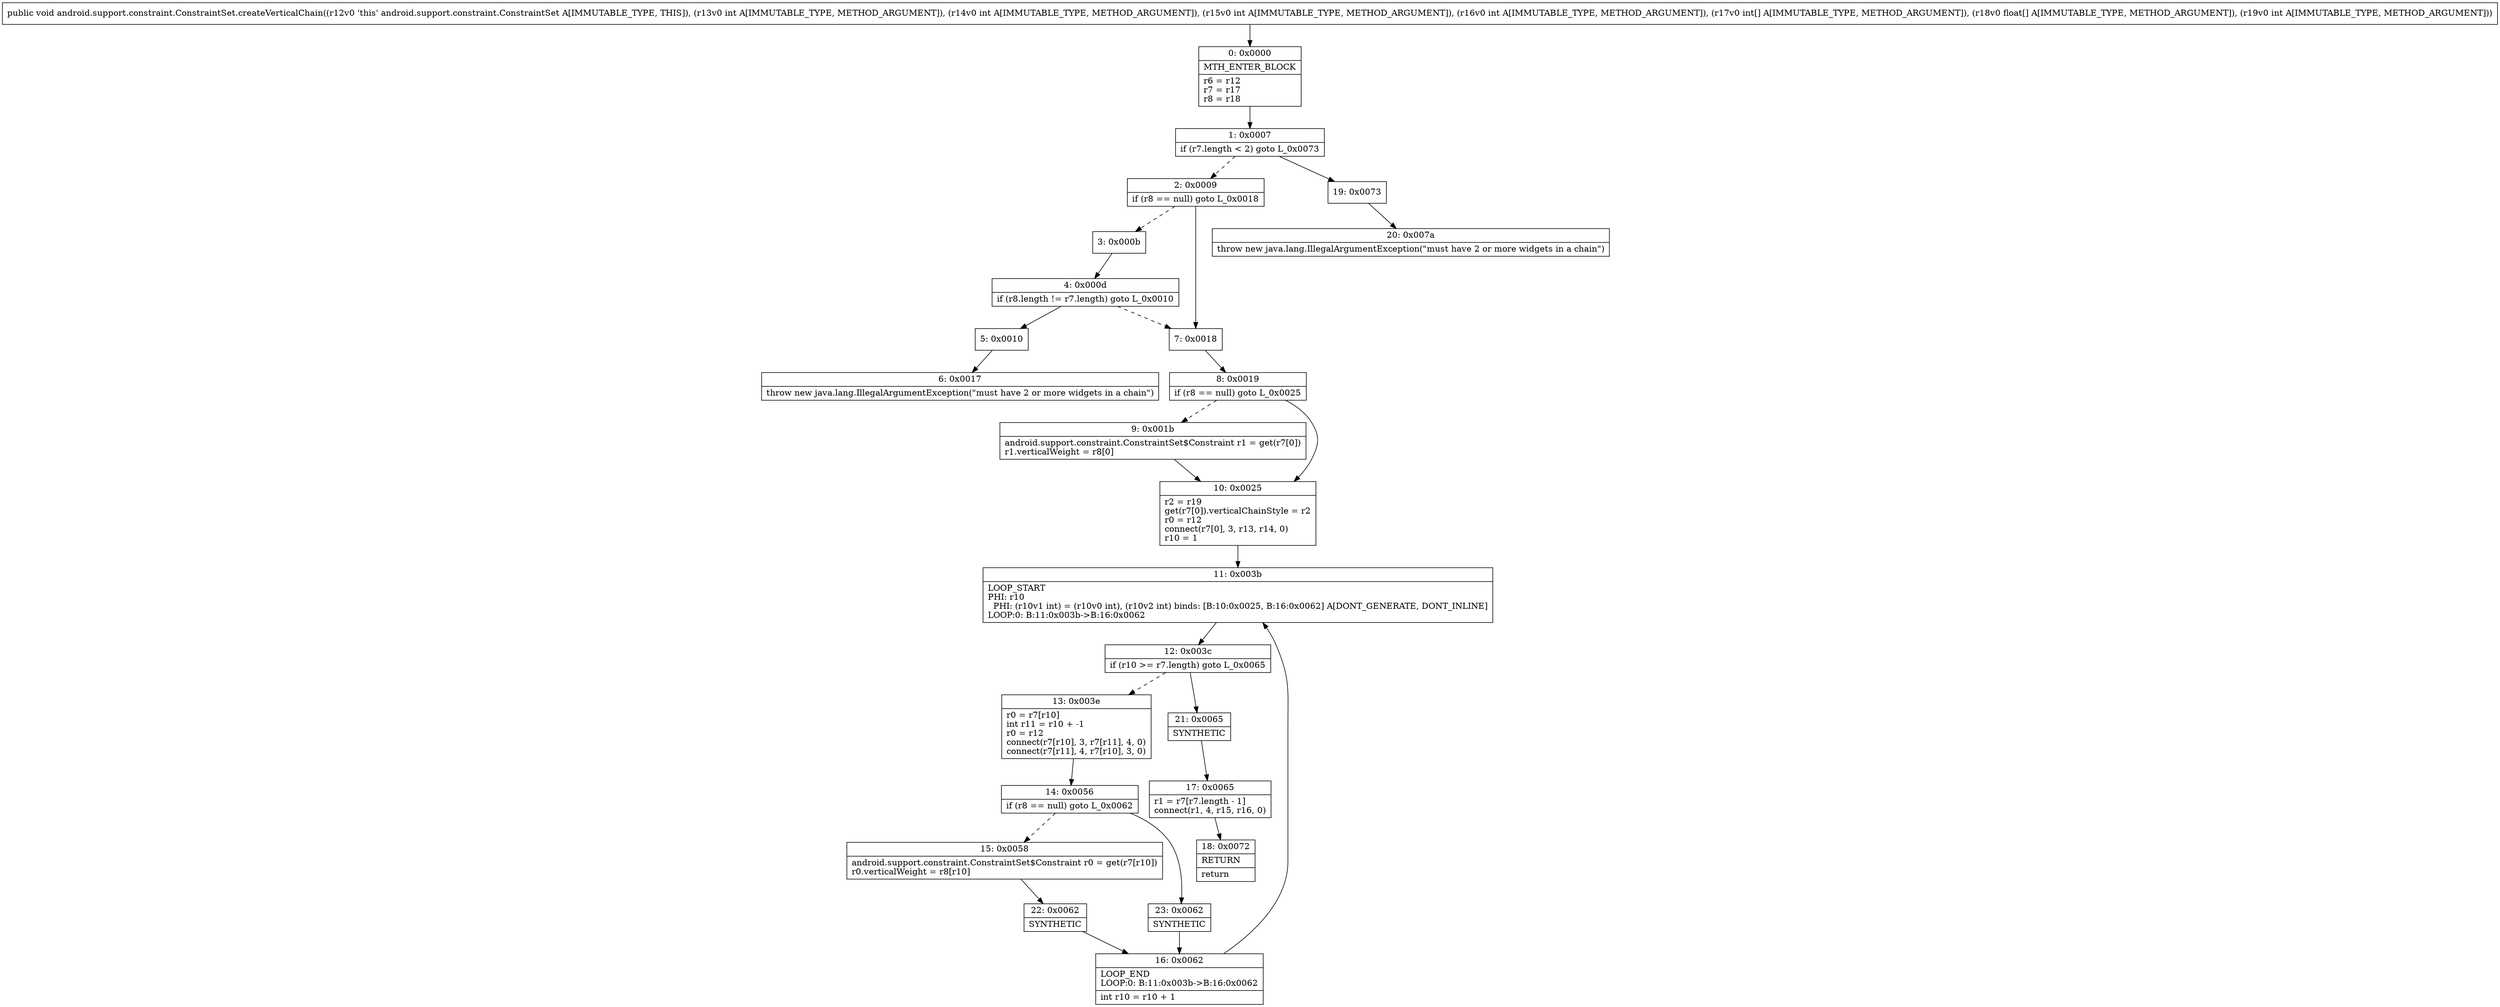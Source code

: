 digraph "CFG forandroid.support.constraint.ConstraintSet.createVerticalChain(IIII[I[FI)V" {
Node_0 [shape=record,label="{0\:\ 0x0000|MTH_ENTER_BLOCK\l|r6 = r12\lr7 = r17\lr8 = r18\l}"];
Node_1 [shape=record,label="{1\:\ 0x0007|if (r7.length \< 2) goto L_0x0073\l}"];
Node_2 [shape=record,label="{2\:\ 0x0009|if (r8 == null) goto L_0x0018\l}"];
Node_3 [shape=record,label="{3\:\ 0x000b}"];
Node_4 [shape=record,label="{4\:\ 0x000d|if (r8.length != r7.length) goto L_0x0010\l}"];
Node_5 [shape=record,label="{5\:\ 0x0010}"];
Node_6 [shape=record,label="{6\:\ 0x0017|throw new java.lang.IllegalArgumentException(\"must have 2 or more widgets in a chain\")\l}"];
Node_7 [shape=record,label="{7\:\ 0x0018}"];
Node_8 [shape=record,label="{8\:\ 0x0019|if (r8 == null) goto L_0x0025\l}"];
Node_9 [shape=record,label="{9\:\ 0x001b|android.support.constraint.ConstraintSet$Constraint r1 = get(r7[0])\lr1.verticalWeight = r8[0]\l}"];
Node_10 [shape=record,label="{10\:\ 0x0025|r2 = r19\lget(r7[0]).verticalChainStyle = r2\lr0 = r12\lconnect(r7[0], 3, r13, r14, 0)\lr10 = 1\l}"];
Node_11 [shape=record,label="{11\:\ 0x003b|LOOP_START\lPHI: r10 \l  PHI: (r10v1 int) = (r10v0 int), (r10v2 int) binds: [B:10:0x0025, B:16:0x0062] A[DONT_GENERATE, DONT_INLINE]\lLOOP:0: B:11:0x003b\-\>B:16:0x0062\l}"];
Node_12 [shape=record,label="{12\:\ 0x003c|if (r10 \>= r7.length) goto L_0x0065\l}"];
Node_13 [shape=record,label="{13\:\ 0x003e|r0 = r7[r10]\lint r11 = r10 + \-1\lr0 = r12\lconnect(r7[r10], 3, r7[r11], 4, 0)\lconnect(r7[r11], 4, r7[r10], 3, 0)\l}"];
Node_14 [shape=record,label="{14\:\ 0x0056|if (r8 == null) goto L_0x0062\l}"];
Node_15 [shape=record,label="{15\:\ 0x0058|android.support.constraint.ConstraintSet$Constraint r0 = get(r7[r10])\lr0.verticalWeight = r8[r10]\l}"];
Node_16 [shape=record,label="{16\:\ 0x0062|LOOP_END\lLOOP:0: B:11:0x003b\-\>B:16:0x0062\l|int r10 = r10 + 1\l}"];
Node_17 [shape=record,label="{17\:\ 0x0065|r1 = r7[r7.length \- 1]\lconnect(r1, 4, r15, r16, 0)\l}"];
Node_18 [shape=record,label="{18\:\ 0x0072|RETURN\l|return\l}"];
Node_19 [shape=record,label="{19\:\ 0x0073}"];
Node_20 [shape=record,label="{20\:\ 0x007a|throw new java.lang.IllegalArgumentException(\"must have 2 or more widgets in a chain\")\l}"];
Node_21 [shape=record,label="{21\:\ 0x0065|SYNTHETIC\l}"];
Node_22 [shape=record,label="{22\:\ 0x0062|SYNTHETIC\l}"];
Node_23 [shape=record,label="{23\:\ 0x0062|SYNTHETIC\l}"];
MethodNode[shape=record,label="{public void android.support.constraint.ConstraintSet.createVerticalChain((r12v0 'this' android.support.constraint.ConstraintSet A[IMMUTABLE_TYPE, THIS]), (r13v0 int A[IMMUTABLE_TYPE, METHOD_ARGUMENT]), (r14v0 int A[IMMUTABLE_TYPE, METHOD_ARGUMENT]), (r15v0 int A[IMMUTABLE_TYPE, METHOD_ARGUMENT]), (r16v0 int A[IMMUTABLE_TYPE, METHOD_ARGUMENT]), (r17v0 int[] A[IMMUTABLE_TYPE, METHOD_ARGUMENT]), (r18v0 float[] A[IMMUTABLE_TYPE, METHOD_ARGUMENT]), (r19v0 int A[IMMUTABLE_TYPE, METHOD_ARGUMENT])) }"];
MethodNode -> Node_0;
Node_0 -> Node_1;
Node_1 -> Node_2[style=dashed];
Node_1 -> Node_19;
Node_2 -> Node_3[style=dashed];
Node_2 -> Node_7;
Node_3 -> Node_4;
Node_4 -> Node_5;
Node_4 -> Node_7[style=dashed];
Node_5 -> Node_6;
Node_7 -> Node_8;
Node_8 -> Node_9[style=dashed];
Node_8 -> Node_10;
Node_9 -> Node_10;
Node_10 -> Node_11;
Node_11 -> Node_12;
Node_12 -> Node_13[style=dashed];
Node_12 -> Node_21;
Node_13 -> Node_14;
Node_14 -> Node_15[style=dashed];
Node_14 -> Node_23;
Node_15 -> Node_22;
Node_16 -> Node_11;
Node_17 -> Node_18;
Node_19 -> Node_20;
Node_21 -> Node_17;
Node_22 -> Node_16;
Node_23 -> Node_16;
}

